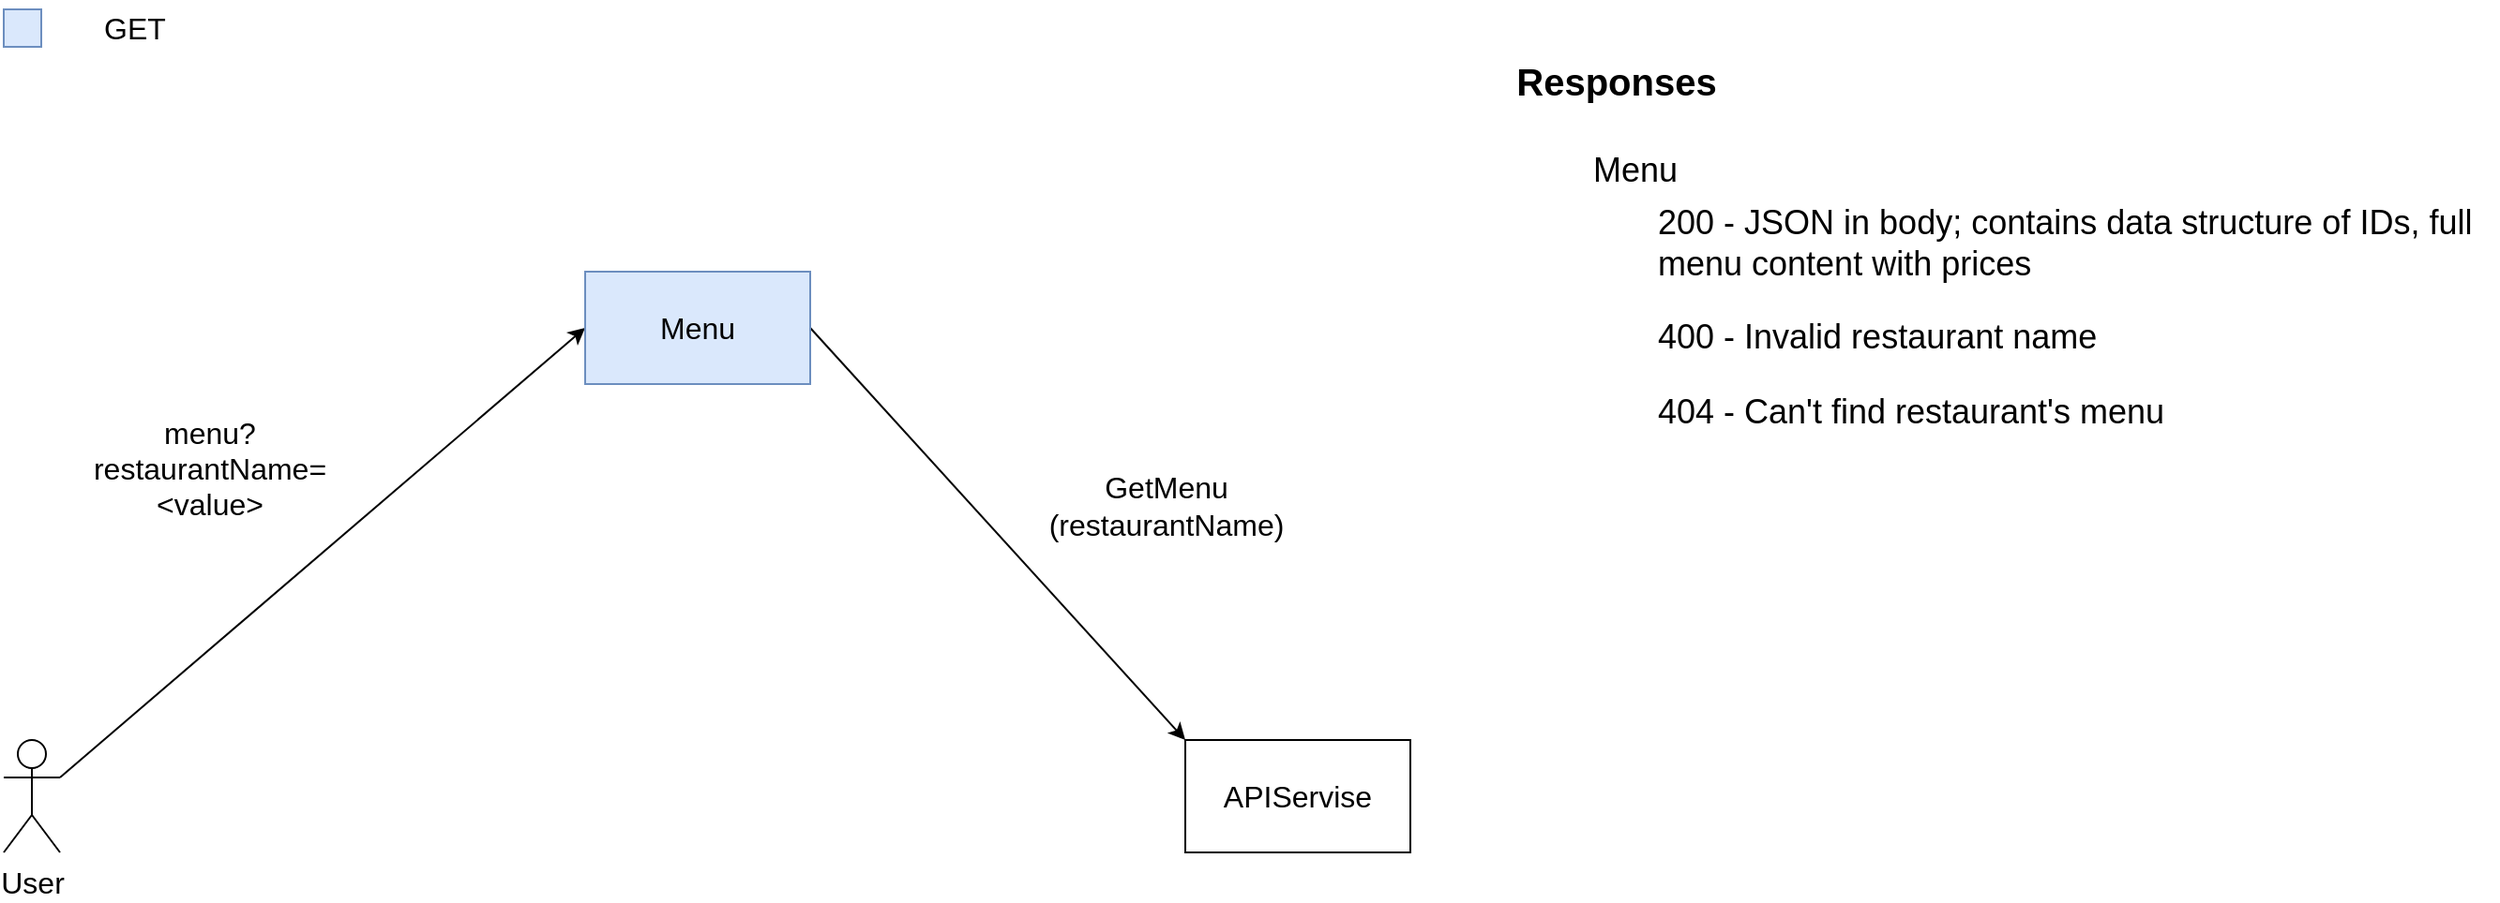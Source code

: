 <mxfile version="15.7.3" type="device"><diagram id="SAy3bdyoVEMqn_xXcQly" name="Page-1"><mxGraphModel dx="1718" dy="929" grid="1" gridSize="10" guides="1" tooltips="1" connect="1" arrows="1" fold="1" page="1" pageScale="1" pageWidth="850" pageHeight="1100" math="0" shadow="0"><root><mxCell id="0"/><mxCell id="1" parent="0"/><mxCell id="wQZWNi6GYjzbUI7-w48c-3" style="rounded=0;orthogonalLoop=1;jettySize=auto;html=1;exitX=1;exitY=0.333;exitDx=0;exitDy=0;exitPerimeter=0;entryX=0;entryY=0.5;entryDx=0;entryDy=0;fontSize=16;" edge="1" parent="1" source="wQZWNi6GYjzbUI7-w48c-1" target="wQZWNi6GYjzbUI7-w48c-2"><mxGeometry relative="1" as="geometry"/></mxCell><mxCell id="wQZWNi6GYjzbUI7-w48c-1" value="&lt;font style=&quot;font-size: 16px&quot;&gt;User&lt;/font&gt;" style="shape=umlActor;verticalLabelPosition=bottom;verticalAlign=top;html=1;outlineConnect=0;" vertex="1" parent="1"><mxGeometry x="40" y="410" width="30" height="60" as="geometry"/></mxCell><mxCell id="wQZWNi6GYjzbUI7-w48c-5" style="edgeStyle=none;rounded=0;orthogonalLoop=1;jettySize=auto;html=1;exitX=1;exitY=0.5;exitDx=0;exitDy=0;entryX=0;entryY=0;entryDx=0;entryDy=0;fontSize=16;" edge="1" parent="1" source="wQZWNi6GYjzbUI7-w48c-2" target="wQZWNi6GYjzbUI7-w48c-4"><mxGeometry relative="1" as="geometry"/></mxCell><mxCell id="wQZWNi6GYjzbUI7-w48c-2" value="Menu" style="rounded=0;whiteSpace=wrap;html=1;fontSize=16;fillColor=#dae8fc;strokeColor=#6c8ebf;" vertex="1" parent="1"><mxGeometry x="350" y="160" width="120" height="60" as="geometry"/></mxCell><mxCell id="wQZWNi6GYjzbUI7-w48c-4" value="APIServise" style="rounded=0;whiteSpace=wrap;html=1;fontSize=16;" vertex="1" parent="1"><mxGeometry x="670" y="410" width="120" height="60" as="geometry"/></mxCell><mxCell id="wQZWNi6GYjzbUI7-w48c-6" value="GetMenu (restaurantName)" style="text;html=1;strokeColor=none;fillColor=none;align=center;verticalAlign=middle;whiteSpace=wrap;rounded=0;fontSize=16;" vertex="1" parent="1"><mxGeometry x="590" y="260" width="140" height="50" as="geometry"/></mxCell><mxCell id="wQZWNi6GYjzbUI7-w48c-7" value="menu?restaurantName=&amp;lt;value&amp;gt;" style="text;html=1;strokeColor=none;fillColor=none;align=center;verticalAlign=middle;whiteSpace=wrap;rounded=0;fontSize=16;" vertex="1" parent="1"><mxGeometry x="80" y="240" width="140" height="50" as="geometry"/></mxCell><mxCell id="wQZWNi6GYjzbUI7-w48c-9" value="" style="rounded=0;whiteSpace=wrap;html=1;fontSize=16;fillColor=#dae8fc;strokeColor=#6c8ebf;" vertex="1" parent="1"><mxGeometry x="40" y="20" width="20" height="20" as="geometry"/></mxCell><mxCell id="wQZWNi6GYjzbUI7-w48c-10" value="GET" style="text;html=1;strokeColor=none;fillColor=none;align=center;verticalAlign=middle;whiteSpace=wrap;rounded=0;fontSize=16;" vertex="1" parent="1"><mxGeometry x="80" y="15" width="60" height="30" as="geometry"/></mxCell><mxCell id="wQZWNi6GYjzbUI7-w48c-11" value="&lt;font style=&quot;font-size: 20px&quot;&gt;&lt;b&gt;Responses&lt;/b&gt;&lt;/font&gt;" style="text;html=1;strokeColor=none;fillColor=none;align=center;verticalAlign=middle;whiteSpace=wrap;rounded=0;fontSize=16;" vertex="1" parent="1"><mxGeometry x="850" y="45" width="100" height="25" as="geometry"/></mxCell><mxCell id="wQZWNi6GYjzbUI7-w48c-12" value="&lt;font style=&quot;font-size: 18px&quot;&gt;Menu&lt;/font&gt;" style="text;html=1;strokeColor=none;fillColor=none;align=center;verticalAlign=middle;whiteSpace=wrap;rounded=0;fontSize=20;" vertex="1" parent="1"><mxGeometry x="880" y="90" width="60" height="30" as="geometry"/></mxCell><mxCell id="wQZWNi6GYjzbUI7-w48c-13" value="200 - JSON in body; contains data structure of IDs, full menu content with prices" style="text;html=1;strokeColor=none;fillColor=none;align=left;verticalAlign=middle;whiteSpace=wrap;rounded=0;fontSize=18;" vertex="1" parent="1"><mxGeometry x="920" y="130" width="450" height="30" as="geometry"/></mxCell><mxCell id="wQZWNi6GYjzbUI7-w48c-14" value="400 - Invalid restaurant name" style="text;html=1;strokeColor=none;fillColor=none;align=left;verticalAlign=middle;whiteSpace=wrap;rounded=0;fontSize=18;" vertex="1" parent="1"><mxGeometry x="920" y="180" width="450" height="30" as="geometry"/></mxCell><mxCell id="wQZWNi6GYjzbUI7-w48c-15" value="404 - Can't find restaurant's menu" style="text;html=1;strokeColor=none;fillColor=none;align=left;verticalAlign=middle;whiteSpace=wrap;rounded=0;fontSize=18;" vertex="1" parent="1"><mxGeometry x="920" y="220" width="450" height="30" as="geometry"/></mxCell></root></mxGraphModel></diagram></mxfile>